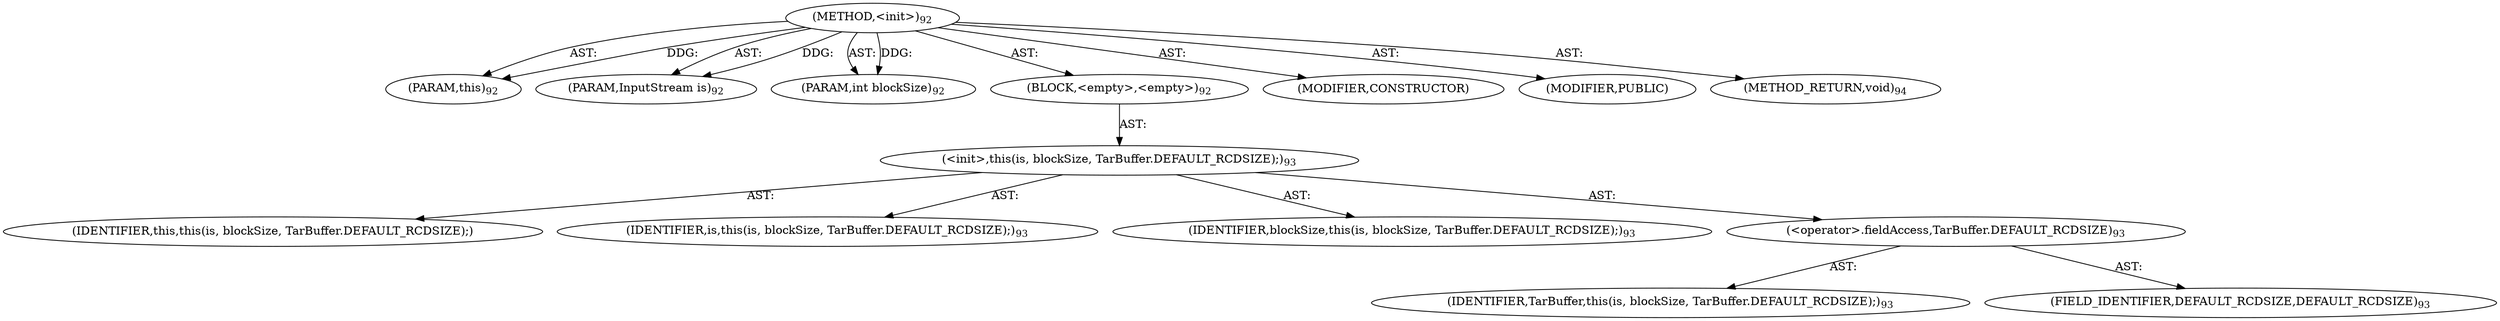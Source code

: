 digraph "&lt;init&gt;" {  
"111669149697" [label = <(METHOD,&lt;init&gt;)<SUB>92</SUB>> ]
"115964117003" [label = <(PARAM,this)<SUB>92</SUB>> ]
"115964117006" [label = <(PARAM,InputStream is)<SUB>92</SUB>> ]
"115964117007" [label = <(PARAM,int blockSize)<SUB>92</SUB>> ]
"25769803777" [label = <(BLOCK,&lt;empty&gt;,&lt;empty&gt;)<SUB>92</SUB>> ]
"30064771075" [label = <(&lt;init&gt;,this(is, blockSize, TarBuffer.DEFAULT_RCDSIZE);)<SUB>93</SUB>> ]
"68719476800" [label = <(IDENTIFIER,this,this(is, blockSize, TarBuffer.DEFAULT_RCDSIZE);)> ]
"68719476811" [label = <(IDENTIFIER,is,this(is, blockSize, TarBuffer.DEFAULT_RCDSIZE);)<SUB>93</SUB>> ]
"68719476812" [label = <(IDENTIFIER,blockSize,this(is, blockSize, TarBuffer.DEFAULT_RCDSIZE);)<SUB>93</SUB>> ]
"30064771076" [label = <(&lt;operator&gt;.fieldAccess,TarBuffer.DEFAULT_RCDSIZE)<SUB>93</SUB>> ]
"68719476813" [label = <(IDENTIFIER,TarBuffer,this(is, blockSize, TarBuffer.DEFAULT_RCDSIZE);)<SUB>93</SUB>> ]
"55834574850" [label = <(FIELD_IDENTIFIER,DEFAULT_RCDSIZE,DEFAULT_RCDSIZE)<SUB>93</SUB>> ]
"133143986187" [label = <(MODIFIER,CONSTRUCTOR)> ]
"133143986188" [label = <(MODIFIER,PUBLIC)> ]
"128849018881" [label = <(METHOD_RETURN,void)<SUB>94</SUB>> ]
  "111669149697" -> "115964117003"  [ label = "AST: "] 
  "111669149697" -> "115964117006"  [ label = "AST: "] 
  "111669149697" -> "115964117007"  [ label = "AST: "] 
  "111669149697" -> "25769803777"  [ label = "AST: "] 
  "111669149697" -> "133143986187"  [ label = "AST: "] 
  "111669149697" -> "133143986188"  [ label = "AST: "] 
  "111669149697" -> "128849018881"  [ label = "AST: "] 
  "25769803777" -> "30064771075"  [ label = "AST: "] 
  "30064771075" -> "68719476800"  [ label = "AST: "] 
  "30064771075" -> "68719476811"  [ label = "AST: "] 
  "30064771075" -> "68719476812"  [ label = "AST: "] 
  "30064771075" -> "30064771076"  [ label = "AST: "] 
  "30064771076" -> "68719476813"  [ label = "AST: "] 
  "30064771076" -> "55834574850"  [ label = "AST: "] 
  "111669149697" -> "115964117003"  [ label = "DDG: "] 
  "111669149697" -> "115964117006"  [ label = "DDG: "] 
  "111669149697" -> "115964117007"  [ label = "DDG: "] 
}

